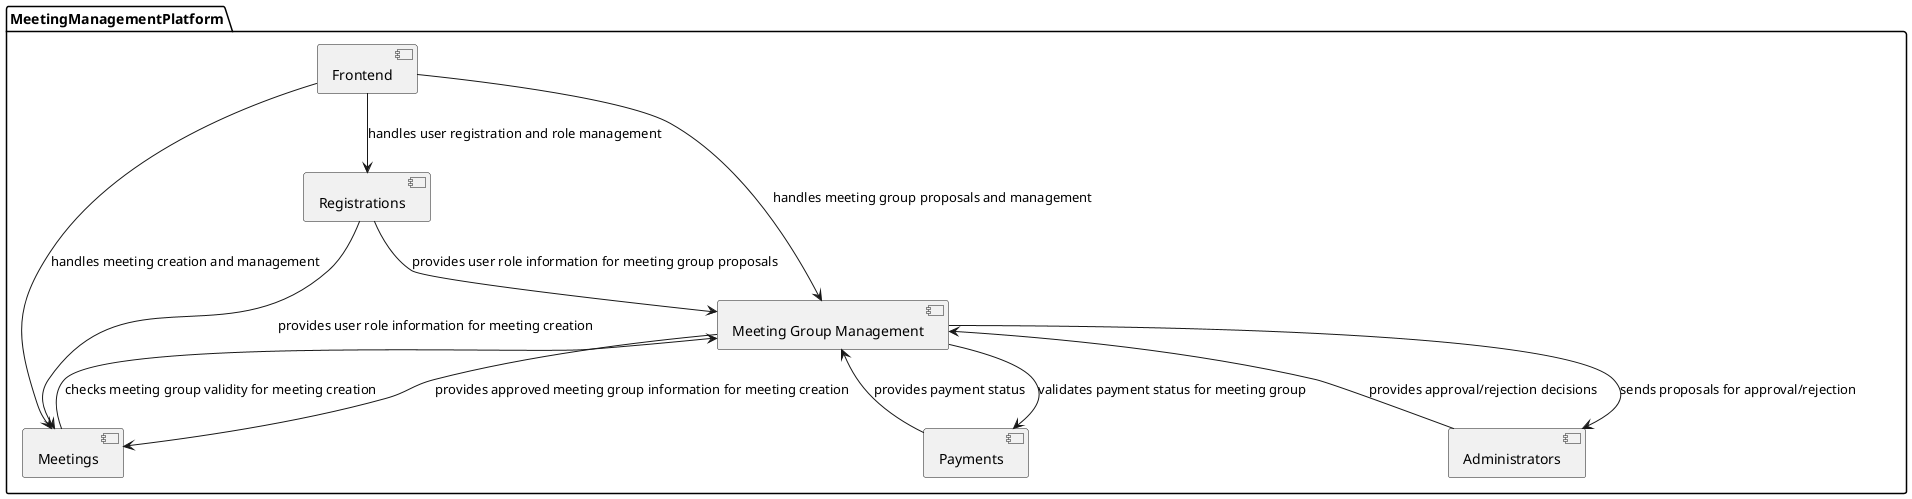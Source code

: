@startuml
package MeetingManagementPlatform {
    [Registrations] as Registrations
    [Meeting Group Management] as MeetingGroupMgmt
    [Meetings] as MeetingMgmt
    [Payments] as PaymentProcessing
    [Frontend] as WebInterface
    [Administrators] as AdminInterface

    WebInterface --> Registrations: handles user registration and role management
    Registrations --> MeetingGroupMgmt: provides user role information for meeting group proposals
    Registrations --> MeetingMgmt: provides user role information for meeting creation
    WebInterface --> MeetingGroupMgmt: handles meeting group proposals and management
    MeetingGroupMgmt --> AdminInterface: sends proposals for approval/rejection
    AdminInterface --> MeetingGroupMgmt: provides approval/rejection decisions
    WebInterface --> MeetingMgmt: handles meeting creation and management
    MeetingGroupMgmt --> MeetingMgmt: provides approved meeting group information for meeting creation
    MeetingGroupMgmt --> PaymentProcessing: validates payment status for meeting group
    PaymentProcessing --> MeetingGroupMgmt: provides payment status
    MeetingMgmt --> MeetingGroupMgmt: checks meeting group validity for meeting creation
}

@enduml
